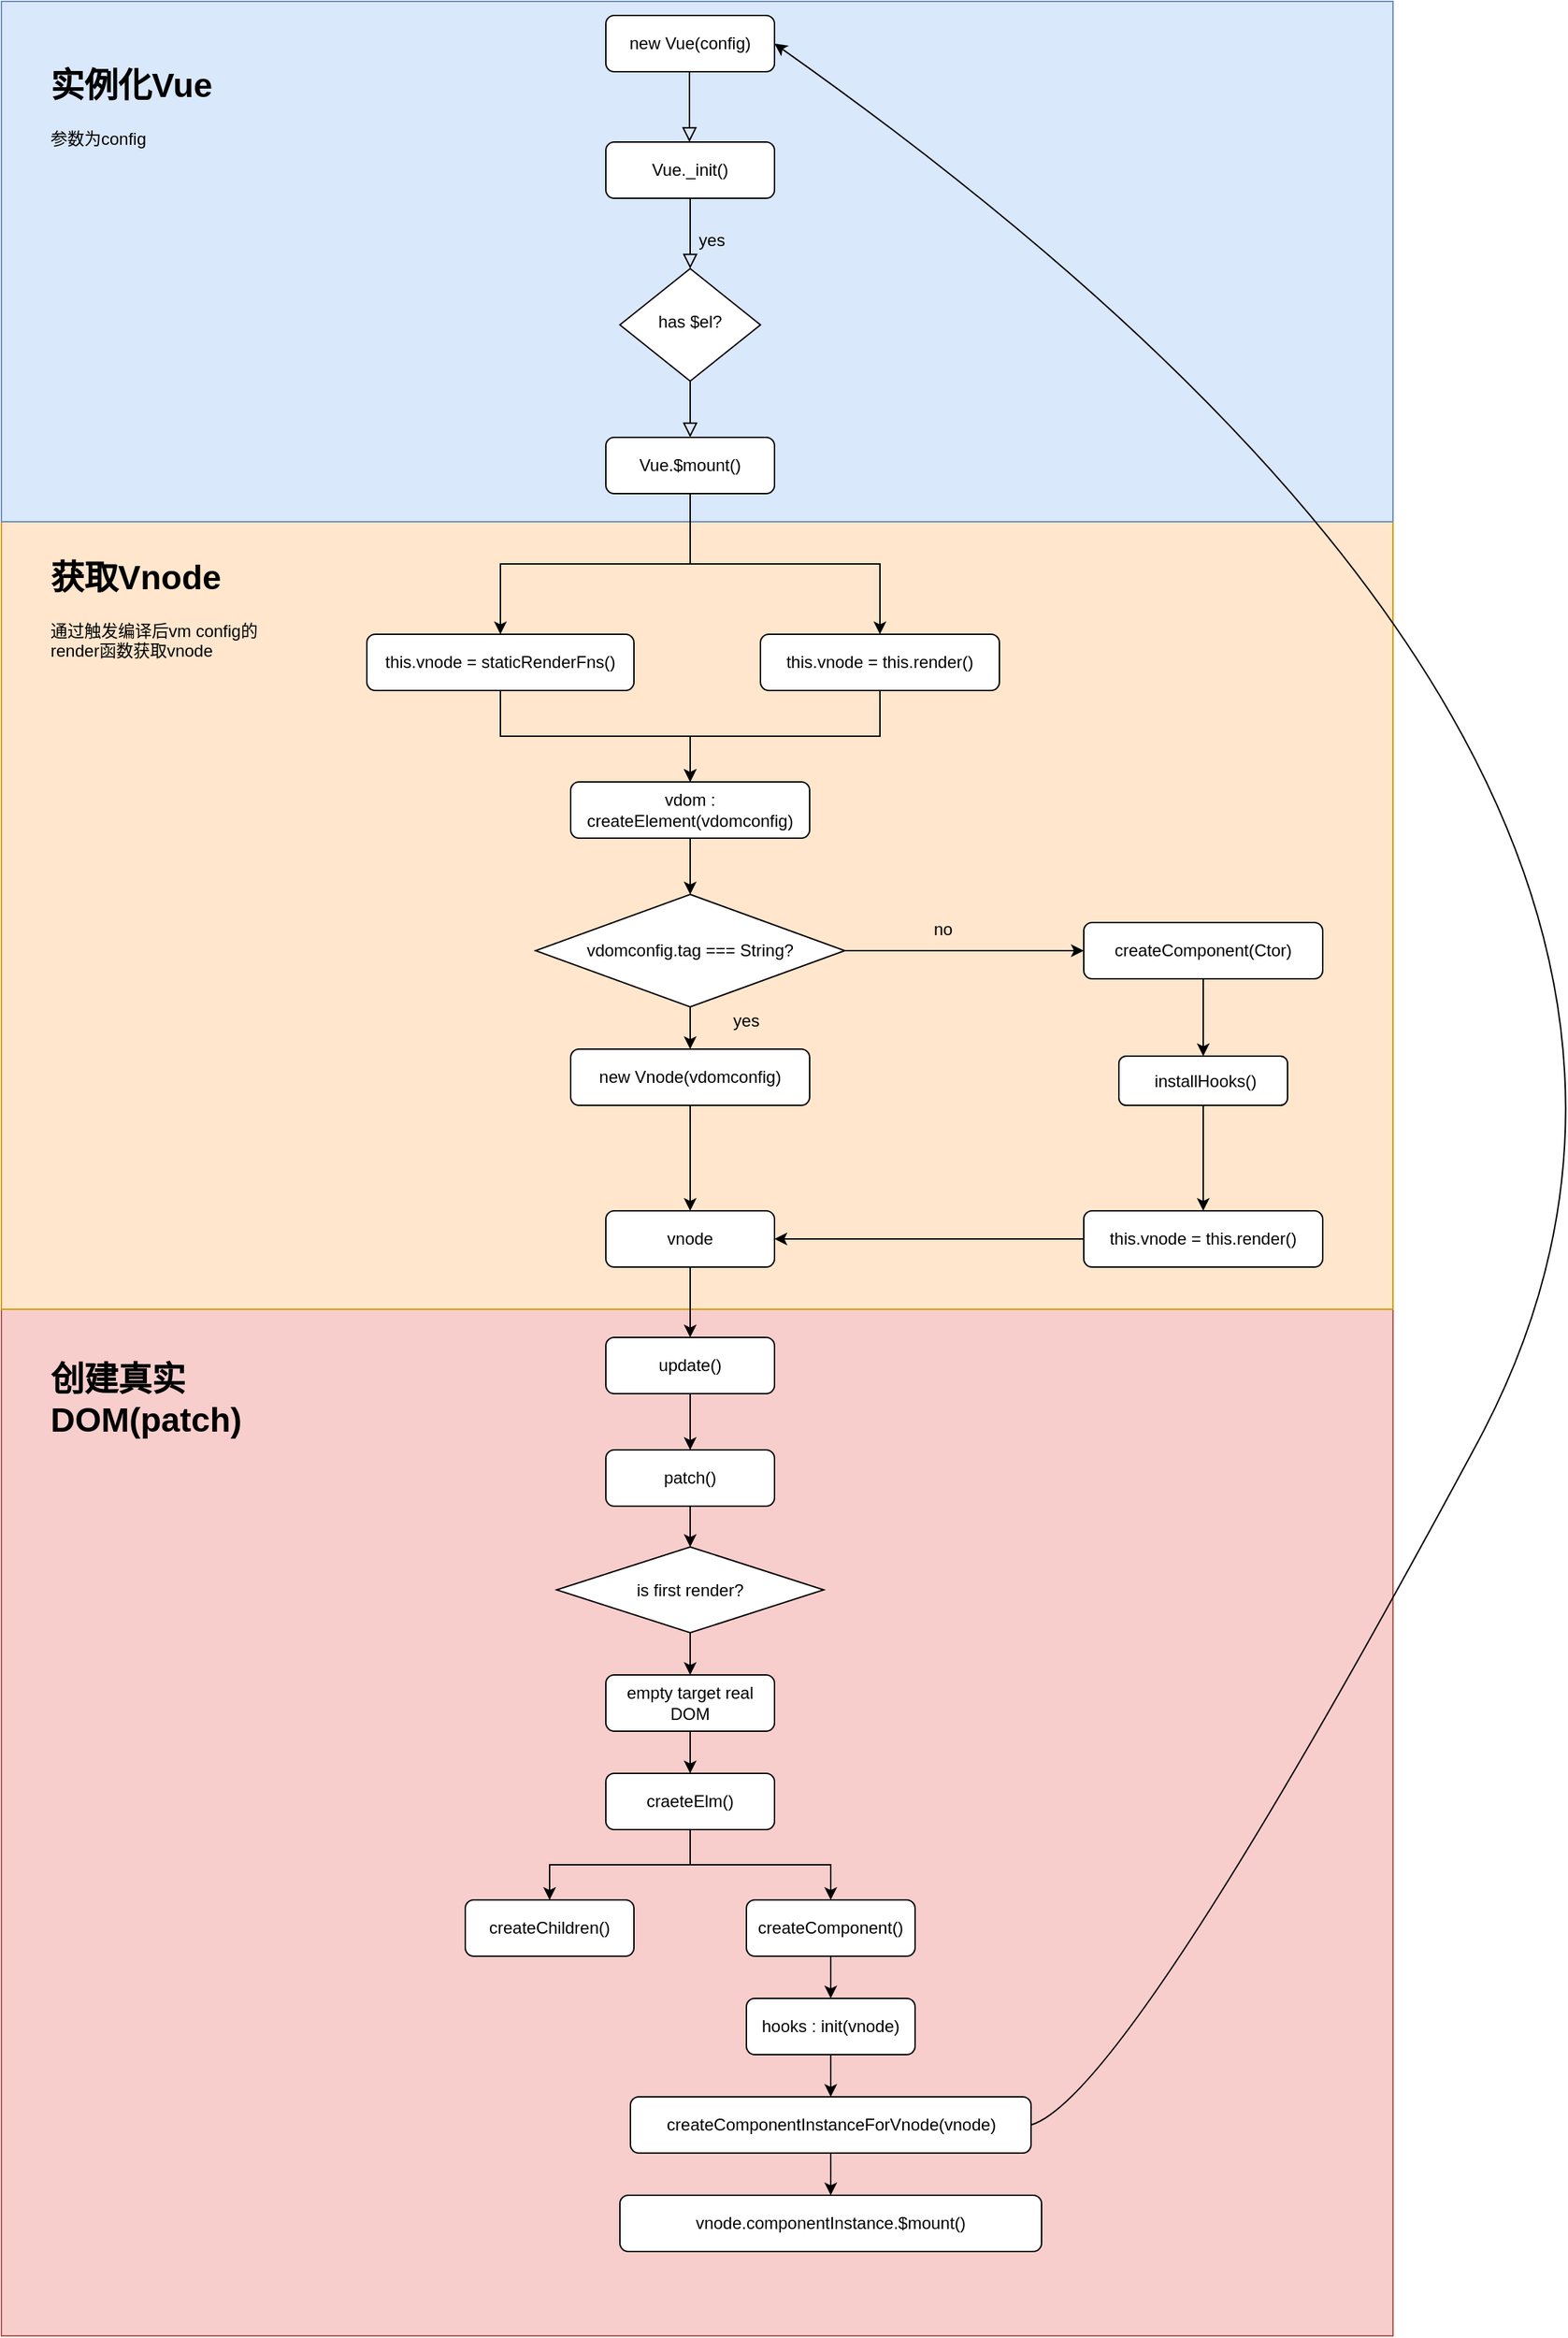 <mxfile version="12.9.9" type="device"><diagram id="C5RBs43oDa-KdzZeNtuy" name="Page-1"><mxGraphModel dx="2249" dy="713" grid="1" gridSize="10" guides="1" tooltips="1" connect="1" arrows="1" fold="1" page="1" pageScale="1" pageWidth="827" pageHeight="1169" math="0" shadow="0"><root><mxCell id="WIyWlLk6GJQsqaUBKTNV-0"/><mxCell id="WIyWlLk6GJQsqaUBKTNV-1" parent="WIyWlLk6GJQsqaUBKTNV-0"/><mxCell id="sQdaZlxADdYXRzpqh98H-26" value="" style="rounded=0;whiteSpace=wrap;html=1;fillColor=#f8cecc;strokeColor=#b85450;" vertex="1" parent="WIyWlLk6GJQsqaUBKTNV-1"><mxGeometry x="-600" y="1000" width="990" height="730" as="geometry"/></mxCell><mxCell id="12eyTcW3dCz37Grur6gz-9" value="" style="rounded=0;whiteSpace=wrap;html=1;fillColor=#ffe6cc;strokeColor=#d79b00;" parent="WIyWlLk6GJQsqaUBKTNV-1" vertex="1"><mxGeometry x="-600" y="440" width="990" height="560" as="geometry"/></mxCell><mxCell id="12eyTcW3dCz37Grur6gz-4" value="" style="rounded=0;whiteSpace=wrap;html=1;fillColor=#dae8fc;strokeColor=#6c8ebf;" parent="WIyWlLk6GJQsqaUBKTNV-1" vertex="1"><mxGeometry x="-600" y="70" width="990" height="370" as="geometry"/></mxCell><mxCell id="wHLKbJ79sIpzHGvQo1QC-0" value="new Vue(config)" style="rounded=1;whiteSpace=wrap;html=1;fontSize=12;glass=0;strokeWidth=1;shadow=0;" parent="WIyWlLk6GJQsqaUBKTNV-1" vertex="1"><mxGeometry x="-170" y="80" width="120" height="40" as="geometry"/></mxCell><mxCell id="wHLKbJ79sIpzHGvQo1QC-1" value="" style="rounded=0;html=1;jettySize=auto;orthogonalLoop=1;fontSize=11;endArrow=block;endFill=0;endSize=8;strokeWidth=1;shadow=0;labelBackgroundColor=none;edgeStyle=orthogonalEdgeStyle;" parent="WIyWlLk6GJQsqaUBKTNV-1" edge="1"><mxGeometry relative="1" as="geometry"><mxPoint x="-110.5" y="120" as="sourcePoint"/><mxPoint x="-110.5" y="170" as="targetPoint"/><Array as="points"><mxPoint x="-110.5" y="150"/><mxPoint x="-110.5" y="150"/></Array></mxGeometry></mxCell><mxCell id="wHLKbJ79sIpzHGvQo1QC-2" value="Vue._init()" style="rounded=1;whiteSpace=wrap;html=1;fontSize=12;glass=0;strokeWidth=1;shadow=0;" parent="WIyWlLk6GJQsqaUBKTNV-1" vertex="1"><mxGeometry x="-170" y="170" width="120" height="40" as="geometry"/></mxCell><mxCell id="wHLKbJ79sIpzHGvQo1QC-3" value="has $el?" style="rhombus;whiteSpace=wrap;html=1;shadow=0;fontFamily=Helvetica;fontSize=12;align=center;strokeWidth=1;spacing=6;spacingTop=-4;" parent="WIyWlLk6GJQsqaUBKTNV-1" vertex="1"><mxGeometry x="-160" y="260" width="100" height="80" as="geometry"/></mxCell><mxCell id="wHLKbJ79sIpzHGvQo1QC-9" value="" style="rounded=0;html=1;jettySize=auto;orthogonalLoop=1;fontSize=11;endArrow=block;endFill=0;endSize=8;strokeWidth=1;shadow=0;labelBackgroundColor=none;edgeStyle=orthogonalEdgeStyle;exitX=0.5;exitY=1;exitDx=0;exitDy=0;" parent="WIyWlLk6GJQsqaUBKTNV-1" source="wHLKbJ79sIpzHGvQo1QC-2" target="wHLKbJ79sIpzHGvQo1QC-3" edge="1"><mxGeometry relative="1" as="geometry"><mxPoint x="-110" y="240" as="sourcePoint"/><mxPoint x="-110.5" y="260" as="targetPoint"/><Array as="points"/></mxGeometry></mxCell><mxCell id="sQdaZlxADdYXRzpqh98H-1" style="edgeStyle=orthogonalEdgeStyle;rounded=0;orthogonalLoop=1;jettySize=auto;html=1;" edge="1" parent="WIyWlLk6GJQsqaUBKTNV-1" source="wHLKbJ79sIpzHGvQo1QC-10" target="sQdaZlxADdYXRzpqh98H-0"><mxGeometry relative="1" as="geometry"/></mxCell><mxCell id="sQdaZlxADdYXRzpqh98H-5" style="edgeStyle=orthogonalEdgeStyle;rounded=0;orthogonalLoop=1;jettySize=auto;html=1;" edge="1" parent="WIyWlLk6GJQsqaUBKTNV-1" source="wHLKbJ79sIpzHGvQo1QC-10" target="wHLKbJ79sIpzHGvQo1QC-14"><mxGeometry relative="1" as="geometry"/></mxCell><mxCell id="wHLKbJ79sIpzHGvQo1QC-10" value="Vue.$mount()" style="rounded=1;whiteSpace=wrap;html=1;fontSize=12;glass=0;strokeWidth=1;shadow=0;" parent="WIyWlLk6GJQsqaUBKTNV-1" vertex="1"><mxGeometry x="-170" y="380" width="120" height="40" as="geometry"/></mxCell><mxCell id="wHLKbJ79sIpzHGvQo1QC-11" value="" style="rounded=0;html=1;jettySize=auto;orthogonalLoop=1;fontSize=11;endArrow=block;endFill=0;endSize=8;strokeWidth=1;shadow=0;labelBackgroundColor=none;edgeStyle=orthogonalEdgeStyle;entryX=0.5;entryY=0;entryDx=0;entryDy=0;exitX=0.5;exitY=1;exitDx=0;exitDy=0;" parent="WIyWlLk6GJQsqaUBKTNV-1" source="wHLKbJ79sIpzHGvQo1QC-3" target="wHLKbJ79sIpzHGvQo1QC-10" edge="1"><mxGeometry relative="1" as="geometry"><mxPoint x="-110" y="350" as="sourcePoint"/><mxPoint x="-100" y="280" as="targetPoint"/><Array as="points"/></mxGeometry></mxCell><mxCell id="wHLKbJ79sIpzHGvQo1QC-12" value="yes" style="text;html=1;align=center;verticalAlign=middle;resizable=0;points=[];autosize=1;" parent="WIyWlLk6GJQsqaUBKTNV-1" vertex="1"><mxGeometry x="-110" y="230" width="30" height="20" as="geometry"/></mxCell><mxCell id="sQdaZlxADdYXRzpqh98H-4" style="edgeStyle=orthogonalEdgeStyle;rounded=0;orthogonalLoop=1;jettySize=auto;html=1;" edge="1" parent="WIyWlLk6GJQsqaUBKTNV-1" source="wHLKbJ79sIpzHGvQo1QC-14" target="sQdaZlxADdYXRzpqh98H-2"><mxGeometry relative="1" as="geometry"/></mxCell><mxCell id="wHLKbJ79sIpzHGvQo1QC-14" value="this.vnode = this.render()" style="rounded=1;whiteSpace=wrap;html=1;fontSize=12;glass=0;strokeWidth=1;shadow=0;" parent="WIyWlLk6GJQsqaUBKTNV-1" vertex="1"><mxGeometry x="-60" y="520" width="170" height="40" as="geometry"/></mxCell><mxCell id="12eyTcW3dCz37Grur6gz-2" style="edgeStyle=orthogonalEdgeStyle;rounded=0;orthogonalLoop=1;jettySize=auto;html=1;" parent="WIyWlLk6GJQsqaUBKTNV-1" source="wHLKbJ79sIpzHGvQo1QC-15" edge="1"><mxGeometry relative="1" as="geometry"><mxPoint x="565" y="785" as="targetPoint"/></mxGeometry></mxCell><mxCell id="12eyTcW3dCz37Grur6gz-1" style="edgeStyle=orthogonalEdgeStyle;rounded=0;orthogonalLoop=1;jettySize=auto;html=1;" parent="WIyWlLk6GJQsqaUBKTNV-1" source="wHLKbJ79sIpzHGvQo1QC-18" edge="1"><mxGeometry relative="1" as="geometry"><mxPoint x="565" y="905" as="targetPoint"/></mxGeometry></mxCell><mxCell id="12eyTcW3dCz37Grur6gz-5" value="&lt;h1&gt;实例化Vue&lt;br&gt;&lt;/h1&gt;参数为config" style="text;html=1;strokeColor=none;fillColor=none;spacing=5;spacingTop=-20;whiteSpace=wrap;overflow=hidden;rounded=0;" parent="WIyWlLk6GJQsqaUBKTNV-1" vertex="1"><mxGeometry x="-570" y="110" width="190" height="120" as="geometry"/></mxCell><mxCell id="12eyTcW3dCz37Grur6gz-11" value="&lt;h1&gt;获取Vnode&lt;br&gt;&lt;/h1&gt;&lt;p&gt;通过触发编译后vm config的render函数获取vnode&lt;br&gt;&lt;/p&gt;" style="text;html=1;strokeColor=none;fillColor=none;spacing=5;spacingTop=-20;whiteSpace=wrap;overflow=hidden;rounded=0;" parent="WIyWlLk6GJQsqaUBKTNV-1" vertex="1"><mxGeometry x="-570" y="460" width="190" height="120" as="geometry"/></mxCell><mxCell id="sQdaZlxADdYXRzpqh98H-3" style="edgeStyle=orthogonalEdgeStyle;rounded=0;orthogonalLoop=1;jettySize=auto;html=1;" edge="1" parent="WIyWlLk6GJQsqaUBKTNV-1" source="sQdaZlxADdYXRzpqh98H-0" target="sQdaZlxADdYXRzpqh98H-2"><mxGeometry relative="1" as="geometry"/></mxCell><mxCell id="sQdaZlxADdYXRzpqh98H-0" value="this.vnode = staticRenderFns()" style="rounded=1;whiteSpace=wrap;html=1;fontSize=12;glass=0;strokeWidth=1;shadow=0;" vertex="1" parent="WIyWlLk6GJQsqaUBKTNV-1"><mxGeometry x="-340" y="520" width="190" height="40" as="geometry"/></mxCell><mxCell id="sQdaZlxADdYXRzpqh98H-7" style="edgeStyle=orthogonalEdgeStyle;rounded=0;orthogonalLoop=1;jettySize=auto;html=1;entryX=0.5;entryY=0;entryDx=0;entryDy=0;" edge="1" parent="WIyWlLk6GJQsqaUBKTNV-1" source="sQdaZlxADdYXRzpqh98H-2" target="sQdaZlxADdYXRzpqh98H-6"><mxGeometry relative="1" as="geometry"/></mxCell><mxCell id="sQdaZlxADdYXRzpqh98H-2" value="vdom : createElement(vdomconfig)" style="rounded=1;whiteSpace=wrap;html=1;fontSize=12;glass=0;strokeWidth=1;shadow=0;" vertex="1" parent="WIyWlLk6GJQsqaUBKTNV-1"><mxGeometry x="-195" y="625" width="170" height="40" as="geometry"/></mxCell><mxCell id="sQdaZlxADdYXRzpqh98H-10" style="edgeStyle=orthogonalEdgeStyle;rounded=0;orthogonalLoop=1;jettySize=auto;html=1;" edge="1" parent="WIyWlLk6GJQsqaUBKTNV-1" source="sQdaZlxADdYXRzpqh98H-6" target="sQdaZlxADdYXRzpqh98H-9"><mxGeometry relative="1" as="geometry"/></mxCell><mxCell id="sQdaZlxADdYXRzpqh98H-14" style="edgeStyle=orthogonalEdgeStyle;rounded=0;orthogonalLoop=1;jettySize=auto;html=1;" edge="1" parent="WIyWlLk6GJQsqaUBKTNV-1" source="sQdaZlxADdYXRzpqh98H-6" target="sQdaZlxADdYXRzpqh98H-12"><mxGeometry relative="1" as="geometry"/></mxCell><mxCell id="sQdaZlxADdYXRzpqh98H-6" value="vdomconfig.tag === String?" style="rhombus;whiteSpace=wrap;html=1;" vertex="1" parent="WIyWlLk6GJQsqaUBKTNV-1"><mxGeometry x="-220" y="705" width="220" height="80" as="geometry"/></mxCell><mxCell id="sQdaZlxADdYXRzpqh98H-20" style="edgeStyle=orthogonalEdgeStyle;rounded=0;orthogonalLoop=1;jettySize=auto;html=1;" edge="1" parent="WIyWlLk6GJQsqaUBKTNV-1" source="sQdaZlxADdYXRzpqh98H-9" target="sQdaZlxADdYXRzpqh98H-19"><mxGeometry relative="1" as="geometry"/></mxCell><mxCell id="sQdaZlxADdYXRzpqh98H-9" value="new Vnode(vdomconfig)" style="rounded=1;whiteSpace=wrap;html=1;fontSize=12;glass=0;strokeWidth=1;shadow=0;" vertex="1" parent="WIyWlLk6GJQsqaUBKTNV-1"><mxGeometry x="-195" y="815" width="170" height="40" as="geometry"/></mxCell><mxCell id="sQdaZlxADdYXRzpqh98H-11" value="yes" style="text;html=1;strokeColor=none;fillColor=none;align=center;verticalAlign=middle;whiteSpace=wrap;rounded=0;" vertex="1" parent="WIyWlLk6GJQsqaUBKTNV-1"><mxGeometry x="-90" y="785" width="40" height="20" as="geometry"/></mxCell><mxCell id="sQdaZlxADdYXRzpqh98H-18" style="edgeStyle=orthogonalEdgeStyle;rounded=0;orthogonalLoop=1;jettySize=auto;html=1;" edge="1" parent="WIyWlLk6GJQsqaUBKTNV-1" source="sQdaZlxADdYXRzpqh98H-12" target="sQdaZlxADdYXRzpqh98H-40"><mxGeometry relative="1" as="geometry"/></mxCell><mxCell id="sQdaZlxADdYXRzpqh98H-12" value="createComponent(Ctor)" style="rounded=1;whiteSpace=wrap;html=1;fontSize=12;glass=0;strokeWidth=1;shadow=0;" vertex="1" parent="WIyWlLk6GJQsqaUBKTNV-1"><mxGeometry x="170" y="725" width="170" height="40" as="geometry"/></mxCell><mxCell id="sQdaZlxADdYXRzpqh98H-15" value="no" style="text;html=1;strokeColor=none;fillColor=none;align=center;verticalAlign=middle;whiteSpace=wrap;rounded=0;" vertex="1" parent="WIyWlLk6GJQsqaUBKTNV-1"><mxGeometry x="50" y="720" width="40" height="20" as="geometry"/></mxCell><mxCell id="sQdaZlxADdYXRzpqh98H-21" style="edgeStyle=orthogonalEdgeStyle;rounded=0;orthogonalLoop=1;jettySize=auto;html=1;entryX=1;entryY=0.5;entryDx=0;entryDy=0;" edge="1" parent="WIyWlLk6GJQsqaUBKTNV-1" source="sQdaZlxADdYXRzpqh98H-17" target="sQdaZlxADdYXRzpqh98H-19"><mxGeometry relative="1" as="geometry"/></mxCell><mxCell id="sQdaZlxADdYXRzpqh98H-17" value="this.vnode = this.render()" style="rounded=1;whiteSpace=wrap;html=1;fontSize=12;glass=0;strokeWidth=1;shadow=0;" vertex="1" parent="WIyWlLk6GJQsqaUBKTNV-1"><mxGeometry x="170" y="930" width="170" height="40" as="geometry"/></mxCell><mxCell id="sQdaZlxADdYXRzpqh98H-23" style="edgeStyle=orthogonalEdgeStyle;rounded=0;orthogonalLoop=1;jettySize=auto;html=1;" edge="1" parent="WIyWlLk6GJQsqaUBKTNV-1" source="sQdaZlxADdYXRzpqh98H-19" target="sQdaZlxADdYXRzpqh98H-22"><mxGeometry relative="1" as="geometry"/></mxCell><mxCell id="sQdaZlxADdYXRzpqh98H-19" value="vnode" style="rounded=1;whiteSpace=wrap;html=1;" vertex="1" parent="WIyWlLk6GJQsqaUBKTNV-1"><mxGeometry x="-170" y="930" width="120" height="40" as="geometry"/></mxCell><mxCell id="sQdaZlxADdYXRzpqh98H-25" style="edgeStyle=orthogonalEdgeStyle;rounded=0;orthogonalLoop=1;jettySize=auto;html=1;entryX=0.5;entryY=0;entryDx=0;entryDy=0;" edge="1" parent="WIyWlLk6GJQsqaUBKTNV-1" source="sQdaZlxADdYXRzpqh98H-22" target="sQdaZlxADdYXRzpqh98H-24"><mxGeometry relative="1" as="geometry"/></mxCell><mxCell id="sQdaZlxADdYXRzpqh98H-22" value="update()" style="rounded=1;whiteSpace=wrap;html=1;" vertex="1" parent="WIyWlLk6GJQsqaUBKTNV-1"><mxGeometry x="-170" y="1020" width="120" height="40" as="geometry"/></mxCell><mxCell id="sQdaZlxADdYXRzpqh98H-28" style="edgeStyle=orthogonalEdgeStyle;rounded=0;orthogonalLoop=1;jettySize=auto;html=1;" edge="1" parent="WIyWlLk6GJQsqaUBKTNV-1" source="sQdaZlxADdYXRzpqh98H-24" target="sQdaZlxADdYXRzpqh98H-27"><mxGeometry relative="1" as="geometry"/></mxCell><mxCell id="sQdaZlxADdYXRzpqh98H-24" value="patch()" style="rounded=1;whiteSpace=wrap;html=1;" vertex="1" parent="WIyWlLk6GJQsqaUBKTNV-1"><mxGeometry x="-170" y="1100" width="120" height="40" as="geometry"/></mxCell><mxCell id="sQdaZlxADdYXRzpqh98H-30" style="edgeStyle=orthogonalEdgeStyle;rounded=0;orthogonalLoop=1;jettySize=auto;html=1;" edge="1" parent="WIyWlLk6GJQsqaUBKTNV-1" source="sQdaZlxADdYXRzpqh98H-27" target="sQdaZlxADdYXRzpqh98H-29"><mxGeometry relative="1" as="geometry"/></mxCell><mxCell id="sQdaZlxADdYXRzpqh98H-27" value="is first render?" style="rhombus;whiteSpace=wrap;html=1;" vertex="1" parent="WIyWlLk6GJQsqaUBKTNV-1"><mxGeometry x="-205" y="1169" width="190" height="61" as="geometry"/></mxCell><mxCell id="sQdaZlxADdYXRzpqh98H-33" style="edgeStyle=orthogonalEdgeStyle;rounded=0;orthogonalLoop=1;jettySize=auto;html=1;" edge="1" parent="WIyWlLk6GJQsqaUBKTNV-1" source="sQdaZlxADdYXRzpqh98H-29" target="sQdaZlxADdYXRzpqh98H-32"><mxGeometry relative="1" as="geometry"/></mxCell><mxCell id="sQdaZlxADdYXRzpqh98H-29" value="empty target real DOM" style="rounded=1;whiteSpace=wrap;html=1;" vertex="1" parent="WIyWlLk6GJQsqaUBKTNV-1"><mxGeometry x="-170" y="1260" width="120" height="40" as="geometry"/></mxCell><mxCell id="sQdaZlxADdYXRzpqh98H-36" style="edgeStyle=orthogonalEdgeStyle;rounded=0;orthogonalLoop=1;jettySize=auto;html=1;entryX=0.5;entryY=0;entryDx=0;entryDy=0;" edge="1" parent="WIyWlLk6GJQsqaUBKTNV-1" source="sQdaZlxADdYXRzpqh98H-32" target="sQdaZlxADdYXRzpqh98H-34"><mxGeometry relative="1" as="geometry"/></mxCell><mxCell id="sQdaZlxADdYXRzpqh98H-37" style="edgeStyle=orthogonalEdgeStyle;rounded=0;orthogonalLoop=1;jettySize=auto;html=1;" edge="1" parent="WIyWlLk6GJQsqaUBKTNV-1" source="sQdaZlxADdYXRzpqh98H-32" target="sQdaZlxADdYXRzpqh98H-35"><mxGeometry relative="1" as="geometry"/></mxCell><mxCell id="sQdaZlxADdYXRzpqh98H-32" value="craeteElm()" style="rounded=1;whiteSpace=wrap;html=1;" vertex="1" parent="WIyWlLk6GJQsqaUBKTNV-1"><mxGeometry x="-170" y="1330" width="120" height="40" as="geometry"/></mxCell><mxCell id="sQdaZlxADdYXRzpqh98H-34" value="createChildren()" style="rounded=1;whiteSpace=wrap;html=1;" vertex="1" parent="WIyWlLk6GJQsqaUBKTNV-1"><mxGeometry x="-270" y="1420" width="120" height="40" as="geometry"/></mxCell><mxCell id="sQdaZlxADdYXRzpqh98H-43" style="edgeStyle=orthogonalEdgeStyle;rounded=0;orthogonalLoop=1;jettySize=auto;html=1;" edge="1" parent="WIyWlLk6GJQsqaUBKTNV-1" source="sQdaZlxADdYXRzpqh98H-35" target="sQdaZlxADdYXRzpqh98H-42"><mxGeometry relative="1" as="geometry"/></mxCell><mxCell id="sQdaZlxADdYXRzpqh98H-35" value="createComponent()" style="rounded=1;whiteSpace=wrap;html=1;" vertex="1" parent="WIyWlLk6GJQsqaUBKTNV-1"><mxGeometry x="-70" y="1420" width="120" height="40" as="geometry"/></mxCell><mxCell id="sQdaZlxADdYXRzpqh98H-38" value="&lt;h1&gt;创建真实DOM(patch)&lt;/h1&gt;" style="text;html=1;strokeColor=none;fillColor=none;spacing=5;spacingTop=-20;whiteSpace=wrap;overflow=hidden;rounded=0;" vertex="1" parent="WIyWlLk6GJQsqaUBKTNV-1"><mxGeometry x="-570" y="1030" width="230" height="120" as="geometry"/></mxCell><mxCell id="sQdaZlxADdYXRzpqh98H-41" style="edgeStyle=orthogonalEdgeStyle;rounded=0;orthogonalLoop=1;jettySize=auto;html=1;" edge="1" parent="WIyWlLk6GJQsqaUBKTNV-1" source="sQdaZlxADdYXRzpqh98H-40" target="sQdaZlxADdYXRzpqh98H-17"><mxGeometry relative="1" as="geometry"/></mxCell><mxCell id="sQdaZlxADdYXRzpqh98H-40" value="&amp;nbsp;installHooks()" style="rounded=1;whiteSpace=wrap;html=1;" vertex="1" parent="WIyWlLk6GJQsqaUBKTNV-1"><mxGeometry x="195" y="820" width="120" height="35" as="geometry"/></mxCell><mxCell id="sQdaZlxADdYXRzpqh98H-45" style="edgeStyle=orthogonalEdgeStyle;rounded=0;orthogonalLoop=1;jettySize=auto;html=1;" edge="1" parent="WIyWlLk6GJQsqaUBKTNV-1" source="sQdaZlxADdYXRzpqh98H-42" target="sQdaZlxADdYXRzpqh98H-44"><mxGeometry relative="1" as="geometry"/></mxCell><mxCell id="sQdaZlxADdYXRzpqh98H-42" value="hooks : init(vnode)" style="rounded=1;whiteSpace=wrap;html=1;" vertex="1" parent="WIyWlLk6GJQsqaUBKTNV-1"><mxGeometry x="-70" y="1490" width="120" height="40" as="geometry"/></mxCell><mxCell id="sQdaZlxADdYXRzpqh98H-51" style="edgeStyle=orthogonalEdgeStyle;rounded=0;orthogonalLoop=1;jettySize=auto;html=1;" edge="1" parent="WIyWlLk6GJQsqaUBKTNV-1" source="sQdaZlxADdYXRzpqh98H-44" target="sQdaZlxADdYXRzpqh98H-48"><mxGeometry relative="1" as="geometry"/></mxCell><mxCell id="sQdaZlxADdYXRzpqh98H-44" value="createComponentInstanceForVnode(vnode)" style="rounded=1;whiteSpace=wrap;html=1;" vertex="1" parent="WIyWlLk6GJQsqaUBKTNV-1"><mxGeometry x="-152.5" y="1560" width="285" height="40" as="geometry"/></mxCell><mxCell id="sQdaZlxADdYXRzpqh98H-47" value="" style="curved=1;endArrow=classic;html=1;exitX=1;exitY=0.5;exitDx=0;exitDy=0;entryX=1;entryY=0.5;entryDx=0;entryDy=0;" edge="1" parent="WIyWlLk6GJQsqaUBKTNV-1" source="sQdaZlxADdYXRzpqh98H-44" target="wHLKbJ79sIpzHGvQo1QC-0"><mxGeometry width="50" height="50" relative="1" as="geometry"><mxPoint x="130" y="1600" as="sourcePoint"/><mxPoint x="590" y="490" as="targetPoint"/><Array as="points"><mxPoint x="200" y="1560"/><mxPoint x="700" y="630"/></Array></mxGeometry></mxCell><mxCell id="sQdaZlxADdYXRzpqh98H-48" value="vnode.componentInstance.$mount()" style="rounded=1;whiteSpace=wrap;html=1;" vertex="1" parent="WIyWlLk6GJQsqaUBKTNV-1"><mxGeometry x="-160" y="1630" width="300" height="40" as="geometry"/></mxCell></root></mxGraphModel></diagram></mxfile>